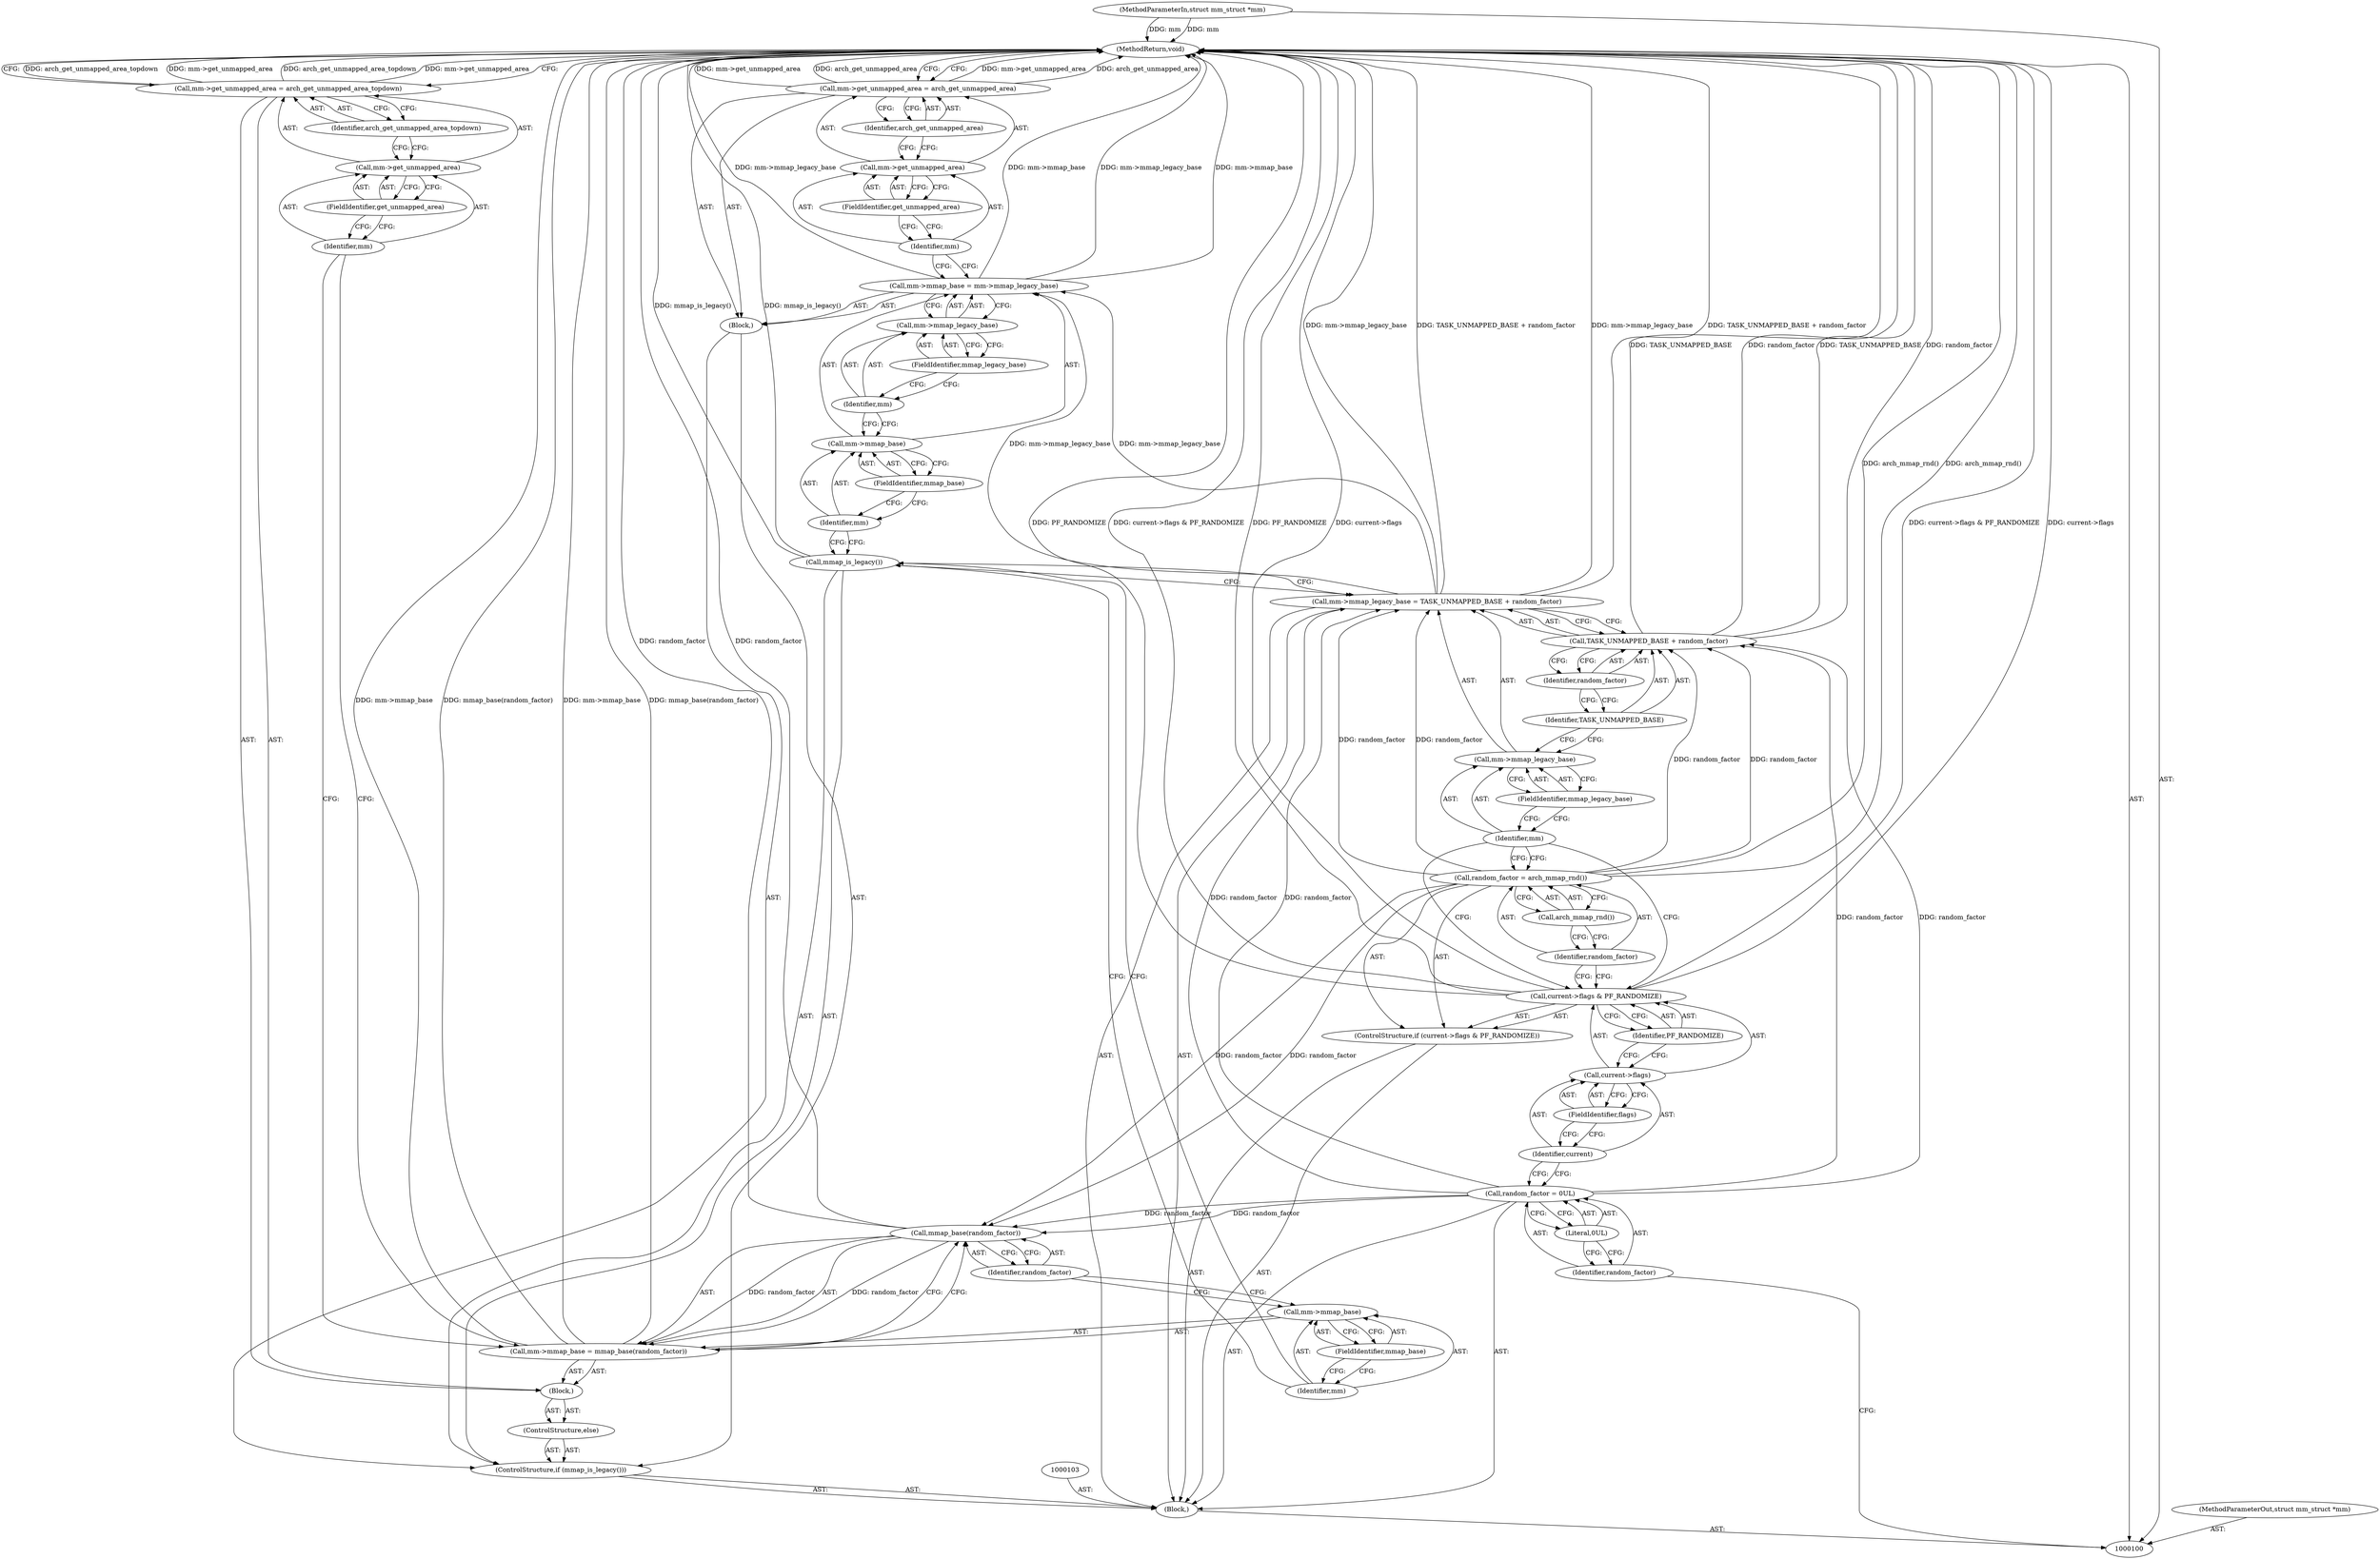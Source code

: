 digraph "0_linux_8b8addf891de8a00e4d39fc32f93f7c5eb8feceb" {
"1000151" [label="(MethodReturn,void)"];
"1000101" [label="(MethodParameterIn,struct mm_struct *mm)"];
"1000188" [label="(MethodParameterOut,struct mm_struct *mm)"];
"1000123" [label="(ControlStructure,if (mmap_is_legacy()))"];
"1000125" [label="(Block,)"];
"1000124" [label="(Call,mmap_is_legacy())"];
"1000130" [label="(Call,mm->mmap_legacy_base)"];
"1000131" [label="(Identifier,mm)"];
"1000132" [label="(FieldIdentifier,mmap_legacy_base)"];
"1000126" [label="(Call,mm->mmap_base = mm->mmap_legacy_base)"];
"1000127" [label="(Call,mm->mmap_base)"];
"1000128" [label="(Identifier,mm)"];
"1000129" [label="(FieldIdentifier,mmap_base)"];
"1000133" [label="(Call,mm->get_unmapped_area = arch_get_unmapped_area)"];
"1000134" [label="(Call,mm->get_unmapped_area)"];
"1000135" [label="(Identifier,mm)"];
"1000137" [label="(Identifier,arch_get_unmapped_area)"];
"1000136" [label="(FieldIdentifier,get_unmapped_area)"];
"1000138" [label="(ControlStructure,else)"];
"1000139" [label="(Block,)"];
"1000144" [label="(Call,mmap_base(random_factor))"];
"1000140" [label="(Call,mm->mmap_base = mmap_base(random_factor))"];
"1000141" [label="(Call,mm->mmap_base)"];
"1000142" [label="(Identifier,mm)"];
"1000145" [label="(Identifier,random_factor)"];
"1000143" [label="(FieldIdentifier,mmap_base)"];
"1000146" [label="(Call,mm->get_unmapped_area = arch_get_unmapped_area_topdown)"];
"1000147" [label="(Call,mm->get_unmapped_area)"];
"1000148" [label="(Identifier,mm)"];
"1000150" [label="(Identifier,arch_get_unmapped_area_topdown)"];
"1000149" [label="(FieldIdentifier,get_unmapped_area)"];
"1000102" [label="(Block,)"];
"1000104" [label="(Call,random_factor = 0UL)"];
"1000105" [label="(Identifier,random_factor)"];
"1000106" [label="(Literal,0UL)"];
"1000111" [label="(FieldIdentifier,flags)"];
"1000107" [label="(ControlStructure,if (current->flags & PF_RANDOMIZE))"];
"1000112" [label="(Identifier,PF_RANDOMIZE)"];
"1000108" [label="(Call,current->flags & PF_RANDOMIZE)"];
"1000109" [label="(Call,current->flags)"];
"1000110" [label="(Identifier,current)"];
"1000115" [label="(Call,arch_mmap_rnd())"];
"1000113" [label="(Call,random_factor = arch_mmap_rnd())"];
"1000114" [label="(Identifier,random_factor)"];
"1000116" [label="(Call,mm->mmap_legacy_base = TASK_UNMAPPED_BASE + random_factor)"];
"1000117" [label="(Call,mm->mmap_legacy_base)"];
"1000118" [label="(Identifier,mm)"];
"1000120" [label="(Call,TASK_UNMAPPED_BASE + random_factor)"];
"1000121" [label="(Identifier,TASK_UNMAPPED_BASE)"];
"1000122" [label="(Identifier,random_factor)"];
"1000119" [label="(FieldIdentifier,mmap_legacy_base)"];
"1000151" -> "1000100"  [label="AST: "];
"1000151" -> "1000133"  [label="CFG: "];
"1000151" -> "1000146"  [label="CFG: "];
"1000116" -> "1000151"  [label="DDG: mm->mmap_legacy_base"];
"1000116" -> "1000151"  [label="DDG: TASK_UNMAPPED_BASE + random_factor"];
"1000108" -> "1000151"  [label="DDG: current->flags & PF_RANDOMIZE"];
"1000108" -> "1000151"  [label="DDG: PF_RANDOMIZE"];
"1000108" -> "1000151"  [label="DDG: current->flags"];
"1000140" -> "1000151"  [label="DDG: mm->mmap_base"];
"1000140" -> "1000151"  [label="DDG: mmap_base(random_factor)"];
"1000126" -> "1000151"  [label="DDG: mm->mmap_base"];
"1000126" -> "1000151"  [label="DDG: mm->mmap_legacy_base"];
"1000146" -> "1000151"  [label="DDG: arch_get_unmapped_area_topdown"];
"1000146" -> "1000151"  [label="DDG: mm->get_unmapped_area"];
"1000124" -> "1000151"  [label="DDG: mmap_is_legacy()"];
"1000133" -> "1000151"  [label="DDG: mm->get_unmapped_area"];
"1000133" -> "1000151"  [label="DDG: arch_get_unmapped_area"];
"1000113" -> "1000151"  [label="DDG: arch_mmap_rnd()"];
"1000120" -> "1000151"  [label="DDG: TASK_UNMAPPED_BASE"];
"1000120" -> "1000151"  [label="DDG: random_factor"];
"1000101" -> "1000151"  [label="DDG: mm"];
"1000144" -> "1000151"  [label="DDG: random_factor"];
"1000101" -> "1000100"  [label="AST: "];
"1000101" -> "1000151"  [label="DDG: mm"];
"1000188" -> "1000100"  [label="AST: "];
"1000123" -> "1000102"  [label="AST: "];
"1000124" -> "1000123"  [label="AST: "];
"1000125" -> "1000123"  [label="AST: "];
"1000138" -> "1000123"  [label="AST: "];
"1000125" -> "1000123"  [label="AST: "];
"1000126" -> "1000125"  [label="AST: "];
"1000133" -> "1000125"  [label="AST: "];
"1000124" -> "1000123"  [label="AST: "];
"1000124" -> "1000116"  [label="CFG: "];
"1000128" -> "1000124"  [label="CFG: "];
"1000142" -> "1000124"  [label="CFG: "];
"1000124" -> "1000151"  [label="DDG: mmap_is_legacy()"];
"1000130" -> "1000126"  [label="AST: "];
"1000130" -> "1000132"  [label="CFG: "];
"1000131" -> "1000130"  [label="AST: "];
"1000132" -> "1000130"  [label="AST: "];
"1000126" -> "1000130"  [label="CFG: "];
"1000131" -> "1000130"  [label="AST: "];
"1000131" -> "1000127"  [label="CFG: "];
"1000132" -> "1000131"  [label="CFG: "];
"1000132" -> "1000130"  [label="AST: "];
"1000132" -> "1000131"  [label="CFG: "];
"1000130" -> "1000132"  [label="CFG: "];
"1000126" -> "1000125"  [label="AST: "];
"1000126" -> "1000130"  [label="CFG: "];
"1000127" -> "1000126"  [label="AST: "];
"1000130" -> "1000126"  [label="AST: "];
"1000135" -> "1000126"  [label="CFG: "];
"1000126" -> "1000151"  [label="DDG: mm->mmap_base"];
"1000126" -> "1000151"  [label="DDG: mm->mmap_legacy_base"];
"1000116" -> "1000126"  [label="DDG: mm->mmap_legacy_base"];
"1000127" -> "1000126"  [label="AST: "];
"1000127" -> "1000129"  [label="CFG: "];
"1000128" -> "1000127"  [label="AST: "];
"1000129" -> "1000127"  [label="AST: "];
"1000131" -> "1000127"  [label="CFG: "];
"1000128" -> "1000127"  [label="AST: "];
"1000128" -> "1000124"  [label="CFG: "];
"1000129" -> "1000128"  [label="CFG: "];
"1000129" -> "1000127"  [label="AST: "];
"1000129" -> "1000128"  [label="CFG: "];
"1000127" -> "1000129"  [label="CFG: "];
"1000133" -> "1000125"  [label="AST: "];
"1000133" -> "1000137"  [label="CFG: "];
"1000134" -> "1000133"  [label="AST: "];
"1000137" -> "1000133"  [label="AST: "];
"1000151" -> "1000133"  [label="CFG: "];
"1000133" -> "1000151"  [label="DDG: mm->get_unmapped_area"];
"1000133" -> "1000151"  [label="DDG: arch_get_unmapped_area"];
"1000134" -> "1000133"  [label="AST: "];
"1000134" -> "1000136"  [label="CFG: "];
"1000135" -> "1000134"  [label="AST: "];
"1000136" -> "1000134"  [label="AST: "];
"1000137" -> "1000134"  [label="CFG: "];
"1000135" -> "1000134"  [label="AST: "];
"1000135" -> "1000126"  [label="CFG: "];
"1000136" -> "1000135"  [label="CFG: "];
"1000137" -> "1000133"  [label="AST: "];
"1000137" -> "1000134"  [label="CFG: "];
"1000133" -> "1000137"  [label="CFG: "];
"1000136" -> "1000134"  [label="AST: "];
"1000136" -> "1000135"  [label="CFG: "];
"1000134" -> "1000136"  [label="CFG: "];
"1000138" -> "1000123"  [label="AST: "];
"1000139" -> "1000138"  [label="AST: "];
"1000139" -> "1000138"  [label="AST: "];
"1000140" -> "1000139"  [label="AST: "];
"1000146" -> "1000139"  [label="AST: "];
"1000144" -> "1000140"  [label="AST: "];
"1000144" -> "1000145"  [label="CFG: "];
"1000145" -> "1000144"  [label="AST: "];
"1000140" -> "1000144"  [label="CFG: "];
"1000144" -> "1000151"  [label="DDG: random_factor"];
"1000144" -> "1000140"  [label="DDG: random_factor"];
"1000104" -> "1000144"  [label="DDG: random_factor"];
"1000113" -> "1000144"  [label="DDG: random_factor"];
"1000140" -> "1000139"  [label="AST: "];
"1000140" -> "1000144"  [label="CFG: "];
"1000141" -> "1000140"  [label="AST: "];
"1000144" -> "1000140"  [label="AST: "];
"1000148" -> "1000140"  [label="CFG: "];
"1000140" -> "1000151"  [label="DDG: mm->mmap_base"];
"1000140" -> "1000151"  [label="DDG: mmap_base(random_factor)"];
"1000144" -> "1000140"  [label="DDG: random_factor"];
"1000141" -> "1000140"  [label="AST: "];
"1000141" -> "1000143"  [label="CFG: "];
"1000142" -> "1000141"  [label="AST: "];
"1000143" -> "1000141"  [label="AST: "];
"1000145" -> "1000141"  [label="CFG: "];
"1000142" -> "1000141"  [label="AST: "];
"1000142" -> "1000124"  [label="CFG: "];
"1000143" -> "1000142"  [label="CFG: "];
"1000145" -> "1000144"  [label="AST: "];
"1000145" -> "1000141"  [label="CFG: "];
"1000144" -> "1000145"  [label="CFG: "];
"1000143" -> "1000141"  [label="AST: "];
"1000143" -> "1000142"  [label="CFG: "];
"1000141" -> "1000143"  [label="CFG: "];
"1000146" -> "1000139"  [label="AST: "];
"1000146" -> "1000150"  [label="CFG: "];
"1000147" -> "1000146"  [label="AST: "];
"1000150" -> "1000146"  [label="AST: "];
"1000151" -> "1000146"  [label="CFG: "];
"1000146" -> "1000151"  [label="DDG: arch_get_unmapped_area_topdown"];
"1000146" -> "1000151"  [label="DDG: mm->get_unmapped_area"];
"1000147" -> "1000146"  [label="AST: "];
"1000147" -> "1000149"  [label="CFG: "];
"1000148" -> "1000147"  [label="AST: "];
"1000149" -> "1000147"  [label="AST: "];
"1000150" -> "1000147"  [label="CFG: "];
"1000148" -> "1000147"  [label="AST: "];
"1000148" -> "1000140"  [label="CFG: "];
"1000149" -> "1000148"  [label="CFG: "];
"1000150" -> "1000146"  [label="AST: "];
"1000150" -> "1000147"  [label="CFG: "];
"1000146" -> "1000150"  [label="CFG: "];
"1000149" -> "1000147"  [label="AST: "];
"1000149" -> "1000148"  [label="CFG: "];
"1000147" -> "1000149"  [label="CFG: "];
"1000102" -> "1000100"  [label="AST: "];
"1000103" -> "1000102"  [label="AST: "];
"1000104" -> "1000102"  [label="AST: "];
"1000107" -> "1000102"  [label="AST: "];
"1000116" -> "1000102"  [label="AST: "];
"1000123" -> "1000102"  [label="AST: "];
"1000104" -> "1000102"  [label="AST: "];
"1000104" -> "1000106"  [label="CFG: "];
"1000105" -> "1000104"  [label="AST: "];
"1000106" -> "1000104"  [label="AST: "];
"1000110" -> "1000104"  [label="CFG: "];
"1000104" -> "1000116"  [label="DDG: random_factor"];
"1000104" -> "1000120"  [label="DDG: random_factor"];
"1000104" -> "1000144"  [label="DDG: random_factor"];
"1000105" -> "1000104"  [label="AST: "];
"1000105" -> "1000100"  [label="CFG: "];
"1000106" -> "1000105"  [label="CFG: "];
"1000106" -> "1000104"  [label="AST: "];
"1000106" -> "1000105"  [label="CFG: "];
"1000104" -> "1000106"  [label="CFG: "];
"1000111" -> "1000109"  [label="AST: "];
"1000111" -> "1000110"  [label="CFG: "];
"1000109" -> "1000111"  [label="CFG: "];
"1000107" -> "1000102"  [label="AST: "];
"1000108" -> "1000107"  [label="AST: "];
"1000113" -> "1000107"  [label="AST: "];
"1000112" -> "1000108"  [label="AST: "];
"1000112" -> "1000109"  [label="CFG: "];
"1000108" -> "1000112"  [label="CFG: "];
"1000108" -> "1000107"  [label="AST: "];
"1000108" -> "1000112"  [label="CFG: "];
"1000109" -> "1000108"  [label="AST: "];
"1000112" -> "1000108"  [label="AST: "];
"1000114" -> "1000108"  [label="CFG: "];
"1000118" -> "1000108"  [label="CFG: "];
"1000108" -> "1000151"  [label="DDG: current->flags & PF_RANDOMIZE"];
"1000108" -> "1000151"  [label="DDG: PF_RANDOMIZE"];
"1000108" -> "1000151"  [label="DDG: current->flags"];
"1000109" -> "1000108"  [label="AST: "];
"1000109" -> "1000111"  [label="CFG: "];
"1000110" -> "1000109"  [label="AST: "];
"1000111" -> "1000109"  [label="AST: "];
"1000112" -> "1000109"  [label="CFG: "];
"1000110" -> "1000109"  [label="AST: "];
"1000110" -> "1000104"  [label="CFG: "];
"1000111" -> "1000110"  [label="CFG: "];
"1000115" -> "1000113"  [label="AST: "];
"1000115" -> "1000114"  [label="CFG: "];
"1000113" -> "1000115"  [label="CFG: "];
"1000113" -> "1000107"  [label="AST: "];
"1000113" -> "1000115"  [label="CFG: "];
"1000114" -> "1000113"  [label="AST: "];
"1000115" -> "1000113"  [label="AST: "];
"1000118" -> "1000113"  [label="CFG: "];
"1000113" -> "1000151"  [label="DDG: arch_mmap_rnd()"];
"1000113" -> "1000116"  [label="DDG: random_factor"];
"1000113" -> "1000120"  [label="DDG: random_factor"];
"1000113" -> "1000144"  [label="DDG: random_factor"];
"1000114" -> "1000113"  [label="AST: "];
"1000114" -> "1000108"  [label="CFG: "];
"1000115" -> "1000114"  [label="CFG: "];
"1000116" -> "1000102"  [label="AST: "];
"1000116" -> "1000120"  [label="CFG: "];
"1000117" -> "1000116"  [label="AST: "];
"1000120" -> "1000116"  [label="AST: "];
"1000124" -> "1000116"  [label="CFG: "];
"1000116" -> "1000151"  [label="DDG: mm->mmap_legacy_base"];
"1000116" -> "1000151"  [label="DDG: TASK_UNMAPPED_BASE + random_factor"];
"1000104" -> "1000116"  [label="DDG: random_factor"];
"1000113" -> "1000116"  [label="DDG: random_factor"];
"1000116" -> "1000126"  [label="DDG: mm->mmap_legacy_base"];
"1000117" -> "1000116"  [label="AST: "];
"1000117" -> "1000119"  [label="CFG: "];
"1000118" -> "1000117"  [label="AST: "];
"1000119" -> "1000117"  [label="AST: "];
"1000121" -> "1000117"  [label="CFG: "];
"1000118" -> "1000117"  [label="AST: "];
"1000118" -> "1000113"  [label="CFG: "];
"1000118" -> "1000108"  [label="CFG: "];
"1000119" -> "1000118"  [label="CFG: "];
"1000120" -> "1000116"  [label="AST: "];
"1000120" -> "1000122"  [label="CFG: "];
"1000121" -> "1000120"  [label="AST: "];
"1000122" -> "1000120"  [label="AST: "];
"1000116" -> "1000120"  [label="CFG: "];
"1000120" -> "1000151"  [label="DDG: TASK_UNMAPPED_BASE"];
"1000120" -> "1000151"  [label="DDG: random_factor"];
"1000104" -> "1000120"  [label="DDG: random_factor"];
"1000113" -> "1000120"  [label="DDG: random_factor"];
"1000121" -> "1000120"  [label="AST: "];
"1000121" -> "1000117"  [label="CFG: "];
"1000122" -> "1000121"  [label="CFG: "];
"1000122" -> "1000120"  [label="AST: "];
"1000122" -> "1000121"  [label="CFG: "];
"1000120" -> "1000122"  [label="CFG: "];
"1000119" -> "1000117"  [label="AST: "];
"1000119" -> "1000118"  [label="CFG: "];
"1000117" -> "1000119"  [label="CFG: "];
}
